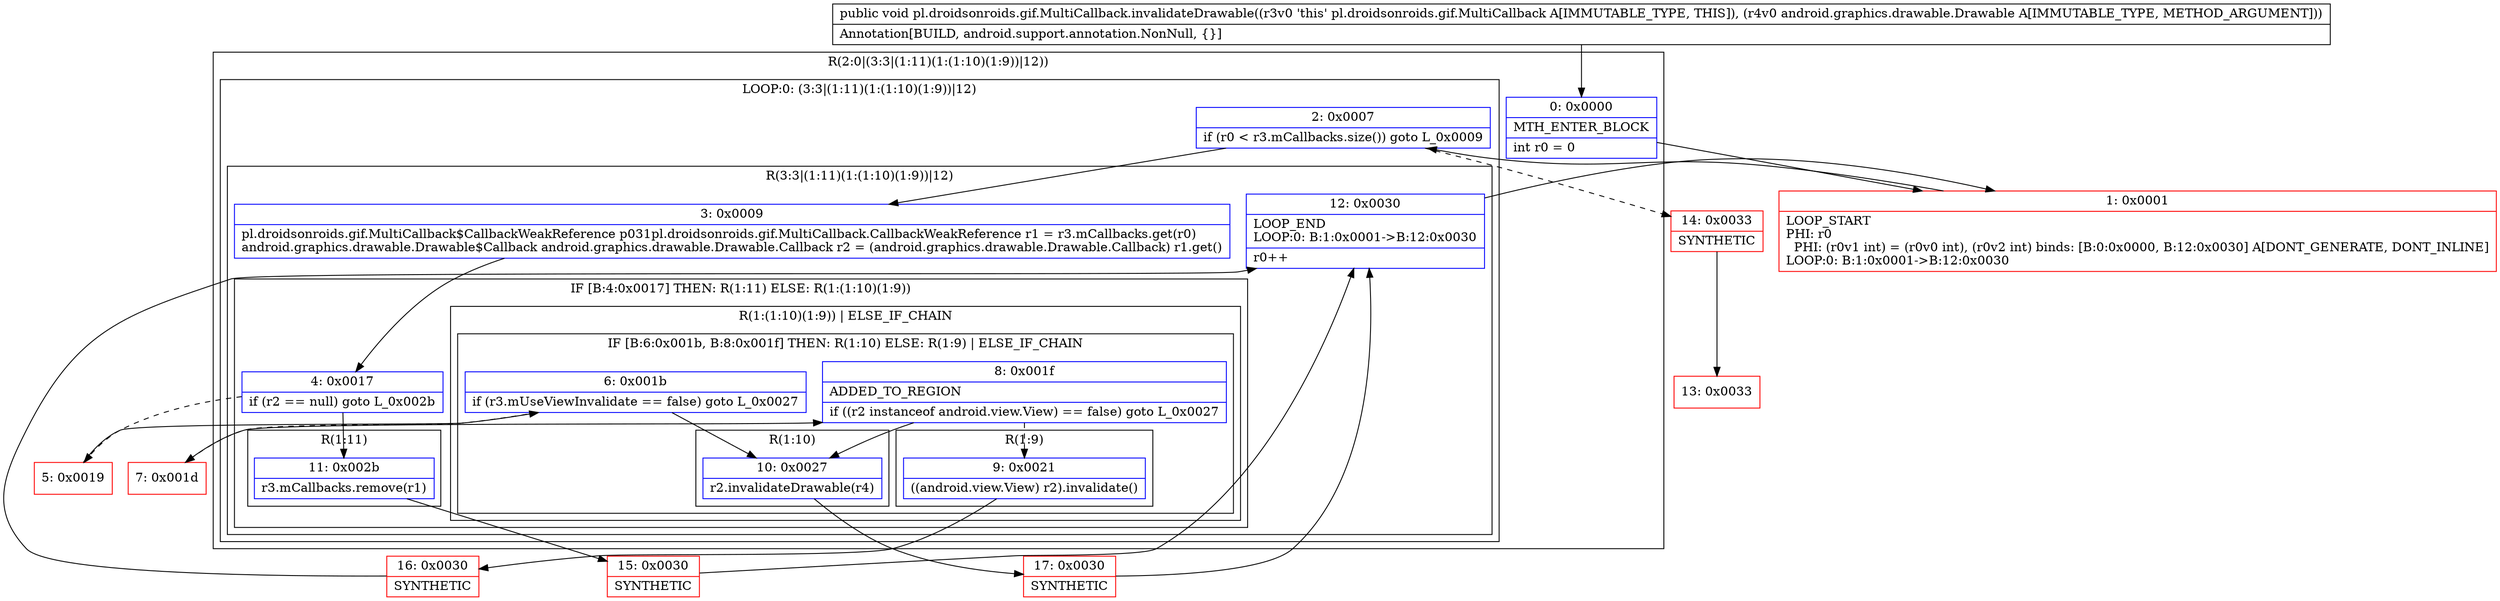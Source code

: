 digraph "CFG forpl.droidsonroids.gif.MultiCallback.invalidateDrawable(Landroid\/graphics\/drawable\/Drawable;)V" {
subgraph cluster_Region_578081771 {
label = "R(2:0|(3:3|(1:11)(1:(1:10)(1:9))|12))";
node [shape=record,color=blue];
Node_0 [shape=record,label="{0\:\ 0x0000|MTH_ENTER_BLOCK\l|int r0 = 0\l}"];
subgraph cluster_LoopRegion_1994752825 {
label = "LOOP:0: (3:3|(1:11)(1:(1:10)(1:9))|12)";
node [shape=record,color=blue];
Node_2 [shape=record,label="{2\:\ 0x0007|if (r0 \< r3.mCallbacks.size()) goto L_0x0009\l}"];
subgraph cluster_Region_1455368198 {
label = "R(3:3|(1:11)(1:(1:10)(1:9))|12)";
node [shape=record,color=blue];
Node_3 [shape=record,label="{3\:\ 0x0009|pl.droidsonroids.gif.MultiCallback$CallbackWeakReference p031pl.droidsonroids.gif.MultiCallback.CallbackWeakReference r1 = r3.mCallbacks.get(r0)\landroid.graphics.drawable.Drawable$Callback android.graphics.drawable.Drawable.Callback r2 = (android.graphics.drawable.Drawable.Callback) r1.get()\l}"];
subgraph cluster_IfRegion_74905464 {
label = "IF [B:4:0x0017] THEN: R(1:11) ELSE: R(1:(1:10)(1:9))";
node [shape=record,color=blue];
Node_4 [shape=record,label="{4\:\ 0x0017|if (r2 == null) goto L_0x002b\l}"];
subgraph cluster_Region_10061579 {
label = "R(1:11)";
node [shape=record,color=blue];
Node_11 [shape=record,label="{11\:\ 0x002b|r3.mCallbacks.remove(r1)\l}"];
}
subgraph cluster_Region_779993556 {
label = "R(1:(1:10)(1:9)) | ELSE_IF_CHAIN\l";
node [shape=record,color=blue];
subgraph cluster_IfRegion_1582321796 {
label = "IF [B:6:0x001b, B:8:0x001f] THEN: R(1:10) ELSE: R(1:9) | ELSE_IF_CHAIN\l";
node [shape=record,color=blue];
Node_6 [shape=record,label="{6\:\ 0x001b|if (r3.mUseViewInvalidate == false) goto L_0x0027\l}"];
Node_8 [shape=record,label="{8\:\ 0x001f|ADDED_TO_REGION\l|if ((r2 instanceof android.view.View) == false) goto L_0x0027\l}"];
subgraph cluster_Region_1895873616 {
label = "R(1:10)";
node [shape=record,color=blue];
Node_10 [shape=record,label="{10\:\ 0x0027|r2.invalidateDrawable(r4)\l}"];
}
subgraph cluster_Region_1038998692 {
label = "R(1:9)";
node [shape=record,color=blue];
Node_9 [shape=record,label="{9\:\ 0x0021|((android.view.View) r2).invalidate()\l}"];
}
}
}
}
Node_12 [shape=record,label="{12\:\ 0x0030|LOOP_END\lLOOP:0: B:1:0x0001\-\>B:12:0x0030\l|r0++\l}"];
}
}
}
Node_1 [shape=record,color=red,label="{1\:\ 0x0001|LOOP_START\lPHI: r0 \l  PHI: (r0v1 int) = (r0v0 int), (r0v2 int) binds: [B:0:0x0000, B:12:0x0030] A[DONT_GENERATE, DONT_INLINE]\lLOOP:0: B:1:0x0001\-\>B:12:0x0030\l}"];
Node_5 [shape=record,color=red,label="{5\:\ 0x0019}"];
Node_7 [shape=record,color=red,label="{7\:\ 0x001d}"];
Node_13 [shape=record,color=red,label="{13\:\ 0x0033}"];
Node_14 [shape=record,color=red,label="{14\:\ 0x0033|SYNTHETIC\l}"];
Node_15 [shape=record,color=red,label="{15\:\ 0x0030|SYNTHETIC\l}"];
Node_16 [shape=record,color=red,label="{16\:\ 0x0030|SYNTHETIC\l}"];
Node_17 [shape=record,color=red,label="{17\:\ 0x0030|SYNTHETIC\l}"];
MethodNode[shape=record,label="{public void pl.droidsonroids.gif.MultiCallback.invalidateDrawable((r3v0 'this' pl.droidsonroids.gif.MultiCallback A[IMMUTABLE_TYPE, THIS]), (r4v0 android.graphics.drawable.Drawable A[IMMUTABLE_TYPE, METHOD_ARGUMENT]))  | Annotation[BUILD, android.support.annotation.NonNull, \{\}]\l}"];
MethodNode -> Node_0;
Node_0 -> Node_1;
Node_2 -> Node_3;
Node_2 -> Node_14[style=dashed];
Node_3 -> Node_4;
Node_4 -> Node_5[style=dashed];
Node_4 -> Node_11;
Node_11 -> Node_15;
Node_6 -> Node_7[style=dashed];
Node_6 -> Node_10;
Node_8 -> Node_9[style=dashed];
Node_8 -> Node_10;
Node_10 -> Node_17;
Node_9 -> Node_16;
Node_12 -> Node_1;
Node_1 -> Node_2;
Node_5 -> Node_6;
Node_7 -> Node_8;
Node_14 -> Node_13;
Node_15 -> Node_12;
Node_16 -> Node_12;
Node_17 -> Node_12;
}

